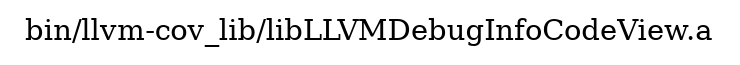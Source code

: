 digraph "bin/llvm-cov_lib/libLLVMDebugInfoCodeView.a" {
	label="bin/llvm-cov_lib/libLLVMDebugInfoCodeView.a";
	rankdir=LR;

}
